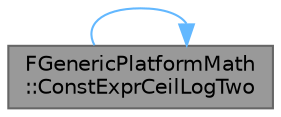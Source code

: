 digraph "FGenericPlatformMath::ConstExprCeilLogTwo"
{
 // INTERACTIVE_SVG=YES
 // LATEX_PDF_SIZE
  bgcolor="transparent";
  edge [fontname=Helvetica,fontsize=10,labelfontname=Helvetica,labelfontsize=10];
  node [fontname=Helvetica,fontsize=10,shape=box,height=0.2,width=0.4];
  rankdir="LR";
  Node1 [id="Node000001",label="FGenericPlatformMath\l::ConstExprCeilLogTwo",height=0.2,width=0.4,color="gray40", fillcolor="grey60", style="filled", fontcolor="black",tooltip="Returns the smallest N such that (1<<N)>=Arg."];
  Node1 -> Node1 [id="edge1_Node000001_Node000001",color="steelblue1",style="solid",tooltip=" "];
}
